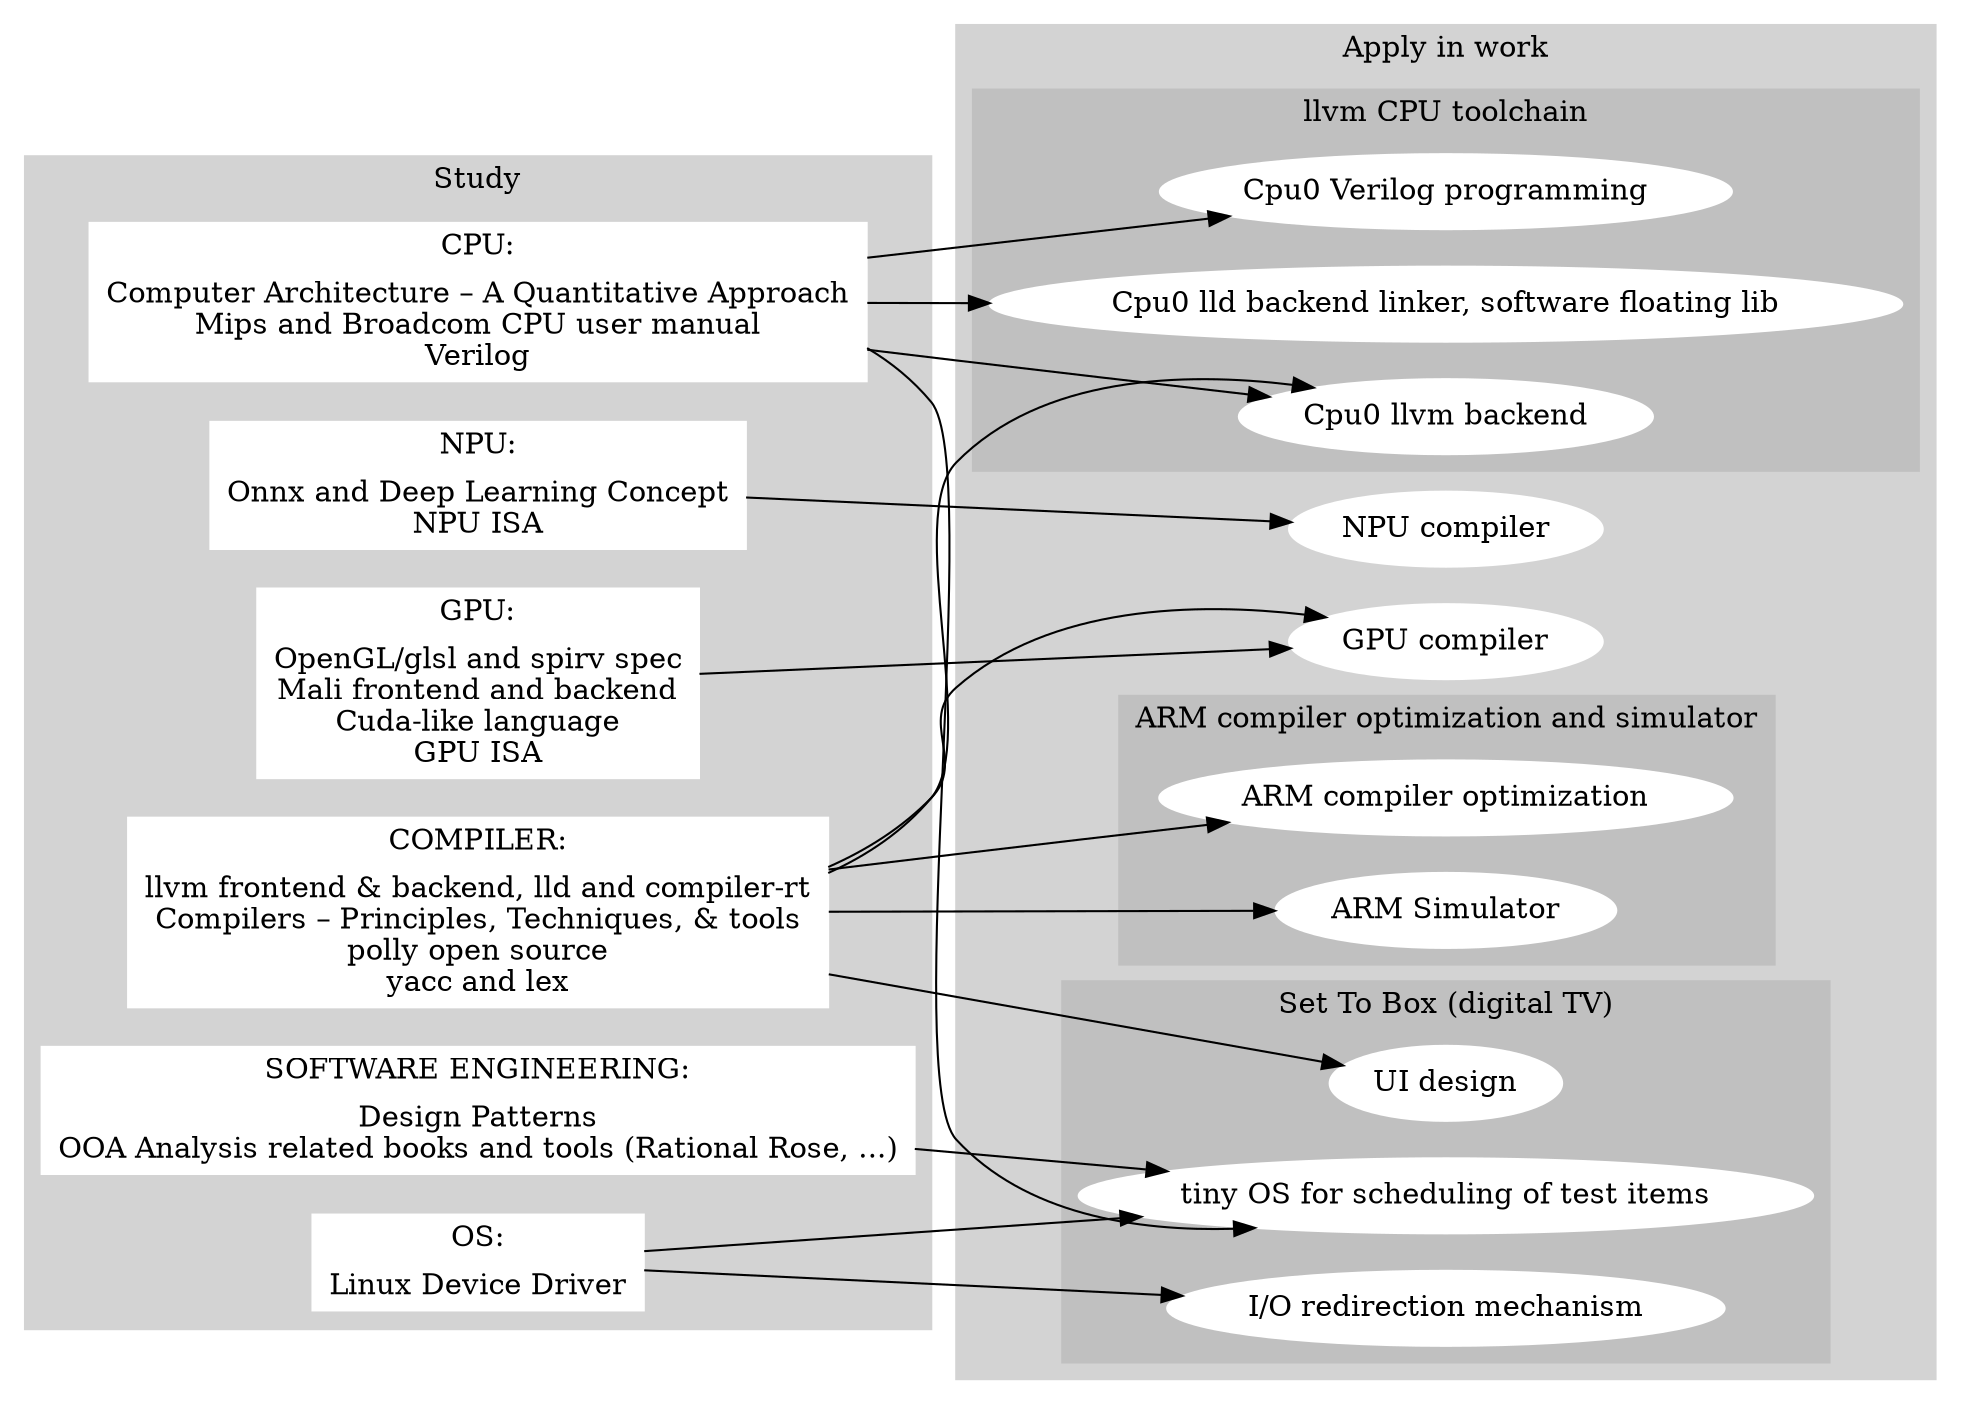 // Free usage license, author: Chung-Shu Chen 陳鍾樞

digraph G {

  rankdir=LR;
  subgraph cluster_0 {
    style=filled;
    label = "Study";
    node [shape=record,style=filled,color=white]; CPU [label="CPU:|Computer Architecture – A Quantitative Approach\nMips and Broadcom CPU user manual\nVerilog"];
    node [shape=record,style=filled,color=white]; GPU [label="GPU:|OpenGL/glsl and spirv spec\nMali frontend and backend\nCuda-like language\nGPU ISA"];
    node [shape=record,style=filled,color=white]; NPU [label="NPU:|Onnx and Deep Learning Concept\nNPU ISA"];
    node [style=filled,color=white]; COMPILER [label="COMPILER:|llvm frontend & backend, lld and compiler-rt\nCompilers – Principles, Techniques, & tools\npolly open source\nyacc and lex"];
    node [style=filled,color=white]; OS [label="OS:|Linux Device Driver"]; 
    node [style=filled,color=white]; "SOFTWARE ENGINEERING" [label="SOFTWARE ENGINEERING:|Design Patterns\nOOA Analysis related books and tools (Rational Rose, ...)"]; 
    color=lightgrey;
  }
  subgraph cluster_1 {
    style=filled;
    color=lightgrey;
    label = "Apply in work";
    subgraph cluster_1_1 {
      color=gray;
      label = "llvm CPU toolchain";
      node [style=filled,color=white]; backend [label="Cpu0 llvm backend"];
      node [style=filled,color=white]; linker [label="Cpu0 lld backend linker, software floating lib"];
      node [style=filled,color=white]; verilog [label="Cpu0 Verilog programming"];
    }
    subgraph cluster_1_2 {
      color=gray;
      label = "ARM compiler optimization and simulator";
      node [style=filled,color=white]; armopt [label="ARM compiler optimization"];
      node [style=filled,color=white]; armsim [label="ARM Simulator"];
    }
    node [style=filled,color=white]; gpucompiler [label="GPU compiler"];
    node [style=filled,color=white]; npucompiler [label="NPU compiler"];
    subgraph cluster_1_3 {
      color=gray;
      label = "Set To Box (digital TV)";
      //node [style=filled,color=white]; codewarrior [label="Find the bug of Code Warrior's compiler"];
      node [style=filled,color=white]; tinyos [label="tiny OS for scheduling of test items"];
      node [style=filled,color=white]; ui [label="UI design"];
      node [style=filled,color=white]; io [label="I/O redirection mechanism"];
    }
  }
  CPU -> verilog;
  //CPU -> codewarrior;
  CPU -> tinyos;
  CPU -> backend;
  CPU -> linker;
  GPU -> gpucompiler;
  NPU -> npucompiler;
  COMPILER -> backend;
  COMPILER -> gpucompiler;
  COMPILER -> armopt;
  COMPILER -> armsim;
  //COMPILER -> codewarrior;
  COMPILER -> ui;
  OS -> tinyos;
  OS -> io;
  "SOFTWARE ENGINEERING" -> tinyos;

}
